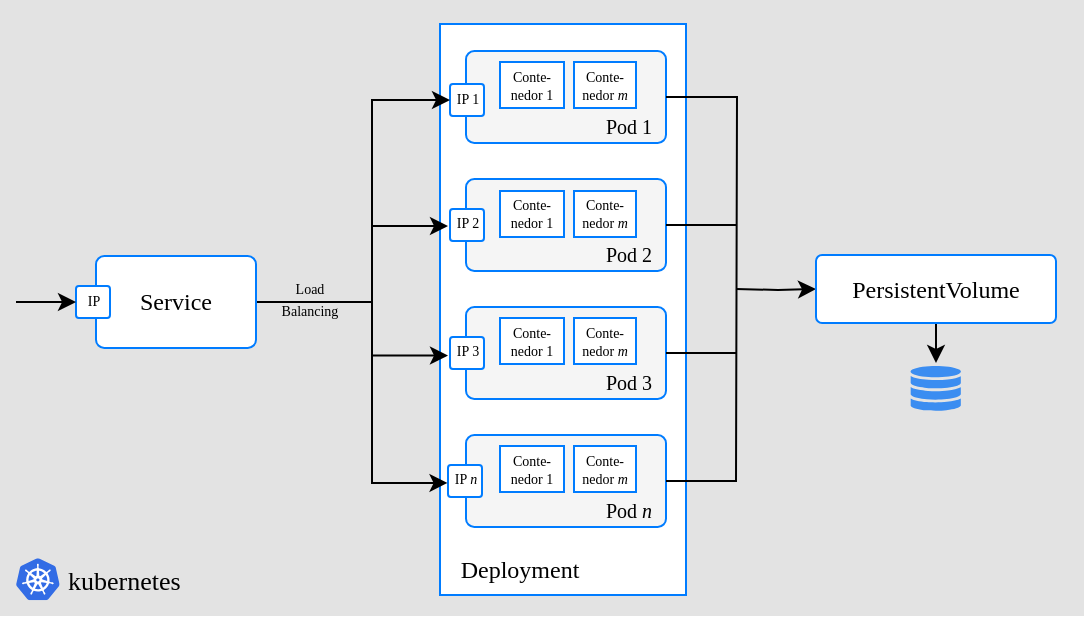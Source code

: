 <mxfile version="14.2.9" type="device"><diagram id="tfgTc-xrnJnLbwczR6jT" name="Page-1"><mxGraphModel dx="20" dy="473" grid="1" gridSize="10" guides="1" tooltips="1" connect="1" arrows="1" fold="1" page="1" pageScale="1" pageWidth="850" pageHeight="1100" math="0" shadow="0"><root><mxCell id="0"/><mxCell id="1" parent="0"/><mxCell id="_wtSXxUtvJk7RUPR72-0-60" value="" style="rounded=0;whiteSpace=wrap;html=1;strokeColor=none;fillColor=#E3E3E3;" vertex="1" parent="1"><mxGeometry x="862" y="88" width="542" height="308" as="geometry"/></mxCell><mxCell id="_wtSXxUtvJk7RUPR72-0-10" value="" style="rounded=0;whiteSpace=wrap;html=1;strokeColor=#007CFF;fillColor=#FFFFFF;" vertex="1" parent="1"><mxGeometry x="1082" y="100" width="123" height="285.5" as="geometry"/></mxCell><mxCell id="Oj5XuTbUw9AujD4aOA_R-36" value="" style="rounded=1;whiteSpace=wrap;html=1;arcSize=9;strokeColor=#007cffff;fontFamily=Ubuntu;fontSource=https%3A%2F%2Ffonts.googleapis.com%2Fcss%3Ffamily%3DUbuntu;fillColor=#F5F5F5;" parent="1" vertex="1"><mxGeometry x="1095" y="113.5" width="100" height="46" as="geometry"/></mxCell><mxCell id="_wtSXxUtvJk7RUPR72-0-7" value="" style="rounded=1;whiteSpace=wrap;html=1;arcSize=9;strokeColor=#007cffff;fontFamily=Ubuntu;fontSource=https%3A%2F%2Ffonts.googleapis.com%2Fcss%3Ffamily%3DUbuntu;fillColor=#F5F5F5;" vertex="1" parent="1"><mxGeometry x="1095" y="177.5" width="100" height="46" as="geometry"/></mxCell><mxCell id="_wtSXxUtvJk7RUPR72-0-8" value="" style="rounded=1;whiteSpace=wrap;html=1;arcSize=9;strokeColor=#007cffff;fontFamily=Ubuntu;fontSource=https%3A%2F%2Ffonts.googleapis.com%2Fcss%3Ffamily%3DUbuntu;fillColor=#F5F5F5;" vertex="1" parent="1"><mxGeometry x="1095" y="241.5" width="100" height="46" as="geometry"/></mxCell><mxCell id="_wtSXxUtvJk7RUPR72-0-9" value="" style="rounded=1;whiteSpace=wrap;html=1;arcSize=9;strokeColor=#007cffff;fontFamily=Ubuntu;fontSource=https%3A%2F%2Ffonts.googleapis.com%2Fcss%3Ffamily%3DUbuntu;fillColor=#F5F5F5;" vertex="1" parent="1"><mxGeometry x="1095" y="305.5" width="100" height="46" as="geometry"/></mxCell><mxCell id="_wtSXxUtvJk7RUPR72-0-54" style="edgeStyle=orthogonalEdgeStyle;rounded=0;orthogonalLoop=1;jettySize=auto;html=1;fontFamily=Ubuntu;fontSource=https%3A%2F%2Ffonts.googleapis.com%2Fcss%3Ffamily%3DUbuntu;fontSize=7;endArrow=none;endFill=0;" edge="1" parent="1" source="Oj5XuTbUw9AujD4aOA_R-36"><mxGeometry relative="1" as="geometry"><mxPoint x="1230" y="329" as="targetPoint"/></mxGeometry></mxCell><mxCell id="_wtSXxUtvJk7RUPR72-0-55" style="edgeStyle=orthogonalEdgeStyle;rounded=0;orthogonalLoop=1;jettySize=auto;html=1;endArrow=none;endFill=0;fontFamily=Ubuntu;fontSource=https%3A%2F%2Ffonts.googleapis.com%2Fcss%3Ffamily%3DUbuntu;fontSize=7;" edge="1" parent="1" source="_wtSXxUtvJk7RUPR72-0-7"><mxGeometry relative="1" as="geometry"><mxPoint x="1230" y="200.5" as="targetPoint"/></mxGeometry></mxCell><mxCell id="_wtSXxUtvJk7RUPR72-0-56" style="edgeStyle=orthogonalEdgeStyle;rounded=0;orthogonalLoop=1;jettySize=auto;html=1;endArrow=none;endFill=0;fontFamily=Ubuntu;fontSource=https%3A%2F%2Ffonts.googleapis.com%2Fcss%3Ffamily%3DUbuntu;fontSize=7;" edge="1" parent="1" source="_wtSXxUtvJk7RUPR72-0-8"><mxGeometry relative="1" as="geometry"><mxPoint x="1230" y="264.5" as="targetPoint"/></mxGeometry></mxCell><mxCell id="_wtSXxUtvJk7RUPR72-0-12" value="Deployment" style="text;html=1;strokeColor=none;fillColor=none;align=center;verticalAlign=middle;whiteSpace=wrap;rounded=0;fontFamily=Ubuntu;fontSource=https%3A%2F%2Ffonts.googleapis.com%2Fcss%3Ffamily%3DUbuntu;" vertex="1" parent="1"><mxGeometry x="1082" y="363" width="80" height="20" as="geometry"/></mxCell><mxCell id="_wtSXxUtvJk7RUPR72-0-18" value="" style="group" vertex="1" connectable="0" parent="1"><mxGeometry x="1087" y="130" width="18" height="16" as="geometry"/></mxCell><mxCell id="_wtSXxUtvJk7RUPR72-0-15" value="" style="rounded=1;whiteSpace=wrap;html=1;arcSize=9;strokeColor=#007cffff;fillColor=#FFFFFF;fontFamily=Ubuntu;fontSource=https%3A%2F%2Ffonts.googleapis.com%2Fcss%3Ffamily%3DUbuntu;direction=south;rotation=0;" vertex="1" parent="_wtSXxUtvJk7RUPR72-0-18"><mxGeometry width="17" height="16" as="geometry"/></mxCell><mxCell id="_wtSXxUtvJk7RUPR72-0-16" value="&lt;font style=&quot;font-size: 7px;&quot;&gt;IP 1&lt;/font&gt;" style="text;html=1;strokeColor=none;fillColor=none;align=center;verticalAlign=middle;whiteSpace=wrap;rounded=0;fontFamily=Ubuntu;fontSource=https%3A%2F%2Ffonts.googleapis.com%2Fcss%3Ffamily%3DUbuntu;fontSize=7;" vertex="1" parent="_wtSXxUtvJk7RUPR72-0-18"><mxGeometry y="1" width="18" height="14" as="geometry"/></mxCell><mxCell id="_wtSXxUtvJk7RUPR72-0-22" value="" style="group" vertex="1" connectable="0" parent="1"><mxGeometry x="1087" y="256.5" width="18" height="16" as="geometry"/></mxCell><mxCell id="_wtSXxUtvJk7RUPR72-0-23" value="" style="rounded=1;whiteSpace=wrap;html=1;arcSize=9;strokeColor=#007cffff;fillColor=#FFFFFF;fontFamily=Ubuntu;fontSource=https%3A%2F%2Ffonts.googleapis.com%2Fcss%3Ffamily%3DUbuntu;direction=south;rotation=0;" vertex="1" parent="_wtSXxUtvJk7RUPR72-0-22"><mxGeometry width="17" height="16" as="geometry"/></mxCell><mxCell id="_wtSXxUtvJk7RUPR72-0-24" value="&lt;font style=&quot;font-size: 7px&quot;&gt;IP 3&lt;br&gt;&lt;/font&gt;" style="text;html=1;strokeColor=none;fillColor=none;align=center;verticalAlign=middle;whiteSpace=wrap;rounded=0;fontFamily=Ubuntu;fontSource=https%3A%2F%2Ffonts.googleapis.com%2Fcss%3Ffamily%3DUbuntu;fontSize=7;" vertex="1" parent="_wtSXxUtvJk7RUPR72-0-22"><mxGeometry width="18" height="14" as="geometry"/></mxCell><mxCell id="_wtSXxUtvJk7RUPR72-0-28" value="" style="group" vertex="1" connectable="0" parent="1"><mxGeometry x="1087" y="192.5" width="18" height="16" as="geometry"/></mxCell><mxCell id="_wtSXxUtvJk7RUPR72-0-20" value="" style="rounded=1;whiteSpace=wrap;html=1;arcSize=9;strokeColor=#007cffff;fillColor=#FFFFFF;fontFamily=Ubuntu;fontSource=https%3A%2F%2Ffonts.googleapis.com%2Fcss%3Ffamily%3DUbuntu;direction=south;rotation=0;" vertex="1" parent="_wtSXxUtvJk7RUPR72-0-28"><mxGeometry width="17" height="16" as="geometry"/></mxCell><mxCell id="_wtSXxUtvJk7RUPR72-0-21" value="&lt;font style=&quot;font-size: 7px&quot;&gt;IP 2&lt;br&gt;&lt;/font&gt;" style="text;html=1;strokeColor=none;fillColor=none;align=center;verticalAlign=middle;whiteSpace=wrap;rounded=0;fontFamily=Ubuntu;fontSource=https%3A%2F%2Ffonts.googleapis.com%2Fcss%3Ffamily%3DUbuntu;fontSize=7;" vertex="1" parent="_wtSXxUtvJk7RUPR72-0-28"><mxGeometry width="18" height="14" as="geometry"/></mxCell><mxCell id="_wtSXxUtvJk7RUPR72-0-29" value="" style="group" vertex="1" connectable="0" parent="1"><mxGeometry x="1086" y="320.5" width="18" height="16" as="geometry"/></mxCell><mxCell id="_wtSXxUtvJk7RUPR72-0-26" value="" style="rounded=1;whiteSpace=wrap;html=1;arcSize=9;strokeColor=#007cffff;fillColor=#FFFFFF;fontFamily=Ubuntu;fontSource=https%3A%2F%2Ffonts.googleapis.com%2Fcss%3Ffamily%3DUbuntu;direction=south;rotation=0;" vertex="1" parent="_wtSXxUtvJk7RUPR72-0-29"><mxGeometry width="17" height="16" as="geometry"/></mxCell><mxCell id="_wtSXxUtvJk7RUPR72-0-27" value="&lt;font style=&quot;font-size: 7px&quot;&gt;IP &lt;i&gt;n&lt;br&gt;&lt;/i&gt;&lt;/font&gt;" style="text;html=1;strokeColor=none;fillColor=none;align=center;verticalAlign=middle;whiteSpace=wrap;rounded=0;fontFamily=Ubuntu;fontSource=https%3A%2F%2Ffonts.googleapis.com%2Fcss%3Ffamily%3DUbuntu;fontSize=7;" vertex="1" parent="_wtSXxUtvJk7RUPR72-0-29"><mxGeometry width="18" height="14" as="geometry"/></mxCell><mxCell id="_wtSXxUtvJk7RUPR72-0-35" style="edgeStyle=orthogonalEdgeStyle;rounded=0;orthogonalLoop=1;jettySize=auto;html=1;entryX=0;entryY=0.5;entryDx=0;entryDy=0;fontFamily=Ubuntu;fontSource=https%3A%2F%2Ffonts.googleapis.com%2Fcss%3Ffamily%3DUbuntu;fontSize=7;" edge="1" parent="1" target="_wtSXxUtvJk7RUPR72-0-16"><mxGeometry relative="1" as="geometry"><mxPoint x="1048" y="243" as="sourcePoint"/><Array as="points"><mxPoint x="1048" y="243"/><mxPoint x="1048" y="138"/></Array></mxGeometry></mxCell><mxCell id="_wtSXxUtvJk7RUPR72-0-38" style="edgeStyle=orthogonalEdgeStyle;rounded=0;orthogonalLoop=1;jettySize=auto;html=1;entryX=-0.013;entryY=0.641;entryDx=0;entryDy=0;fontFamily=Ubuntu;fontSource=https%3A%2F%2Ffonts.googleapis.com%2Fcss%3Ffamily%3DUbuntu;fontSize=7;entryPerimeter=0;" edge="1" parent="1" source="_wtSXxUtvJk7RUPR72-0-31" target="_wtSXxUtvJk7RUPR72-0-27"><mxGeometry relative="1" as="geometry"><Array as="points"><mxPoint x="1048" y="239"/><mxPoint x="1048" y="330"/></Array></mxGeometry></mxCell><mxCell id="_wtSXxUtvJk7RUPR72-0-31" value="Service" style="rounded=1;whiteSpace=wrap;html=1;arcSize=9;strokeColor=#007cffff;fillColor=#FFFFFF;fontFamily=Ubuntu;fontSource=https%3A%2F%2Ffonts.googleapis.com%2Fcss%3Ffamily%3DUbuntu;" vertex="1" parent="1"><mxGeometry x="910" y="216" width="80" height="46" as="geometry"/></mxCell><mxCell id="_wtSXxUtvJk7RUPR72-0-32" value="" style="group" vertex="1" connectable="0" parent="1"><mxGeometry x="900" y="231" width="18" height="16" as="geometry"/></mxCell><mxCell id="_wtSXxUtvJk7RUPR72-0-33" value="" style="rounded=1;whiteSpace=wrap;html=1;arcSize=9;strokeColor=#007cffff;fillColor=#FFFFFF;fontFamily=Ubuntu;fontSource=https%3A%2F%2Ffonts.googleapis.com%2Fcss%3Ffamily%3DUbuntu;direction=south;rotation=0;" vertex="1" parent="_wtSXxUtvJk7RUPR72-0-32"><mxGeometry width="17" height="16" as="geometry"/></mxCell><mxCell id="_wtSXxUtvJk7RUPR72-0-34" value="&lt;font style=&quot;font-size: 7px&quot;&gt;IP&lt;br&gt;&lt;/font&gt;" style="text;html=1;strokeColor=none;fillColor=none;align=center;verticalAlign=middle;whiteSpace=wrap;rounded=0;fontFamily=Ubuntu;fontSource=https%3A%2F%2Ffonts.googleapis.com%2Fcss%3Ffamily%3DUbuntu;fontSize=7;" vertex="1" parent="_wtSXxUtvJk7RUPR72-0-32"><mxGeometry y="1" width="18" height="14" as="geometry"/></mxCell><mxCell id="_wtSXxUtvJk7RUPR72-0-40" value="" style="endArrow=classic;html=1;fontFamily=Ubuntu;fontSource=https%3A%2F%2Ffonts.googleapis.com%2Fcss%3Ffamily%3DUbuntu;fontSize=7;" edge="1" parent="1"><mxGeometry width="50" height="50" relative="1" as="geometry"><mxPoint x="1048" y="201" as="sourcePoint"/><mxPoint x="1086" y="201" as="targetPoint"/></mxGeometry></mxCell><mxCell id="_wtSXxUtvJk7RUPR72-0-41" value="" style="endArrow=classic;html=1;fontFamily=Ubuntu;fontSource=https%3A%2F%2Ffonts.googleapis.com%2Fcss%3Ffamily%3DUbuntu;fontSize=7;" edge="1" parent="1"><mxGeometry width="50" height="50" relative="1" as="geometry"><mxPoint x="1048" y="265.75" as="sourcePoint"/><mxPoint x="1086" y="265.75" as="targetPoint"/></mxGeometry></mxCell><mxCell id="_wtSXxUtvJk7RUPR72-0-42" value="&lt;div&gt;Load&lt;/div&gt;&lt;div style=&quot;font-size: 2px&quot;&gt;&lt;br&gt;&lt;/div&gt;&lt;div&gt;Balancing&lt;br&gt;&lt;/div&gt;" style="text;html=1;strokeColor=none;fillColor=none;align=center;verticalAlign=middle;whiteSpace=wrap;rounded=0;fontFamily=Ubuntu;fontSource=https%3A%2F%2Ffonts.googleapis.com%2Fcss%3Ffamily%3DUbuntu;fontSize=7;" vertex="1" parent="1"><mxGeometry x="997" y="228" width="40" height="20" as="geometry"/></mxCell><mxCell id="_wtSXxUtvJk7RUPR72-0-43" value="" style="endArrow=classic;html=1;fontFamily=Ubuntu;fontSource=https%3A%2F%2Ffonts.googleapis.com%2Fcss%3Ffamily%3DUbuntu;fontSize=7;" edge="1" parent="1"><mxGeometry width="50" height="50" relative="1" as="geometry"><mxPoint x="870" y="239" as="sourcePoint"/><mxPoint x="900" y="239" as="targetPoint"/></mxGeometry></mxCell><mxCell id="_wtSXxUtvJk7RUPR72-0-51" style="edgeStyle=orthogonalEdgeStyle;curved=1;rounded=0;orthogonalLoop=1;jettySize=auto;html=1;entryX=0.477;entryY=-0.093;entryDx=0;entryDy=0;entryPerimeter=0;fontFamily=Ubuntu;fontSource=https%3A%2F%2Ffonts.googleapis.com%2Fcss%3Ffamily%3DUbuntu;fontSize=7;" edge="1" parent="1" source="_wtSXxUtvJk7RUPR72-0-44" target="_wtSXxUtvJk7RUPR72-0-49"><mxGeometry relative="1" as="geometry"/></mxCell><mxCell id="_wtSXxUtvJk7RUPR72-0-59" style="edgeStyle=orthogonalEdgeStyle;rounded=0;orthogonalLoop=1;jettySize=auto;html=1;endArrow=classic;endFill=1;fontFamily=Ubuntu;fontSource=https%3A%2F%2Ffonts.googleapis.com%2Fcss%3Ffamily%3DUbuntu;fontSize=7;" edge="1" parent="1" target="_wtSXxUtvJk7RUPR72-0-44"><mxGeometry relative="1" as="geometry"><mxPoint x="1230" y="232.5" as="sourcePoint"/></mxGeometry></mxCell><mxCell id="_wtSXxUtvJk7RUPR72-0-44" value="PersistentVolume" style="rounded=1;whiteSpace=wrap;html=1;arcSize=9;strokeColor=#007cffff;fillColor=#FFFFFF;fontFamily=Ubuntu;fontSource=https%3A%2F%2Ffonts.googleapis.com%2Fcss%3Ffamily%3DUbuntu;" vertex="1" parent="1"><mxGeometry x="1270" y="215.5" width="120" height="34" as="geometry"/></mxCell><mxCell id="_wtSXxUtvJk7RUPR72-0-49" value="" style="html=1;strokeColor=none;shadow=0;align=center;verticalAlign=top;fillColor=#3B8DF1;shape=mxgraph.gcp2.cloud_monitoring;fontFamily=Ubuntu;fontSource=https%3A%2F%2Ffonts.googleapis.com%2Fcss%3Ffamily%3DUbuntu;fontSize=16;" vertex="1" parent="1"><mxGeometry x="1317" y="271" width="26" height="22.5" as="geometry"/></mxCell><mxCell id="_wtSXxUtvJk7RUPR72-0-58" style="edgeStyle=orthogonalEdgeStyle;rounded=0;orthogonalLoop=1;jettySize=auto;html=1;endArrow=none;endFill=0;fontFamily=Ubuntu;fontSource=https%3A%2F%2Ffonts.googleapis.com%2Fcss%3Ffamily%3DUbuntu;fontSize=7;" edge="1" parent="1" source="_wtSXxUtvJk7RUPR72-0-9"><mxGeometry relative="1" as="geometry"><mxPoint x="1230" y="328.5" as="targetPoint"/></mxGeometry></mxCell><mxCell id="_wtSXxUtvJk7RUPR72-0-62" value="" style="group" vertex="1" connectable="0" parent="1"><mxGeometry x="870" y="365.995" width="98.663" height="23.189" as="geometry"/></mxCell><mxCell id="_wtSXxUtvJk7RUPR72-0-63" value="kubernetes" style="text;html=1;strokeColor=none;fillColor=none;align=left;verticalAlign=middle;whiteSpace=wrap;rounded=0;fontFamily=Ubuntu;fontSource=https%3A%2F%2Ffonts.googleapis.com%2Fcss%3Ffamily%3DUbuntu;fontSize=13;" vertex="1" parent="_wtSXxUtvJk7RUPR72-0-62"><mxGeometry x="23.997" width="74.667" height="23.189" as="geometry"/></mxCell><mxCell id="_wtSXxUtvJk7RUPR72-0-64" value="" style="aspect=fixed;html=1;points=[];align=center;image;fontSize=12;image=img/lib/mscae/Kubernetes.svg;shadow=0;strokeColor=#CCDDFF;fillColor=#ffffff;" vertex="1" parent="_wtSXxUtvJk7RUPR72-0-62"><mxGeometry y="1.095" width="21.88" height="21" as="geometry"/></mxCell><mxCell id="_wtSXxUtvJk7RUPR72-0-65" value="&lt;font style=&quot;font-size: 10px&quot;&gt;Pod &lt;i&gt;n&lt;/i&gt;&lt;/font&gt;" style="text;html=1;strokeColor=none;fillColor=none;align=right;verticalAlign=middle;whiteSpace=wrap;rounded=0;fontFamily=Ubuntu;fontSource=https%3A%2F%2Ffonts.googleapis.com%2Fcss%3Ffamily%3DUbuntu;" vertex="1" parent="1"><mxGeometry x="1140" y="332.5" width="50" height="20" as="geometry"/></mxCell><mxCell id="_wtSXxUtvJk7RUPR72-0-72" value="&lt;font style=&quot;font-size: 10px&quot;&gt;Pod&amp;nbsp;3&lt;/font&gt;" style="text;html=1;strokeColor=none;fillColor=none;align=right;verticalAlign=middle;whiteSpace=wrap;rounded=0;fontFamily=Ubuntu;fontSource=https%3A%2F%2Ffonts.googleapis.com%2Fcss%3Ffamily%3DUbuntu;" vertex="1" parent="1"><mxGeometry x="1140" y="268.5" width="50" height="20" as="geometry"/></mxCell><mxCell id="_wtSXxUtvJk7RUPR72-0-74" value="&lt;font style=&quot;font-size: 10px&quot;&gt;Pod 2&lt;br&gt;&lt;/font&gt;" style="text;html=1;strokeColor=none;fillColor=none;align=right;verticalAlign=middle;whiteSpace=wrap;rounded=0;fontFamily=Ubuntu;fontSource=https%3A%2F%2Ffonts.googleapis.com%2Fcss%3Ffamily%3DUbuntu;" vertex="1" parent="1"><mxGeometry x="1140" y="204.5" width="50" height="20" as="geometry"/></mxCell><mxCell id="_wtSXxUtvJk7RUPR72-0-75" value="&lt;font style=&quot;font-size: 10px&quot;&gt;Pod 1&lt;br&gt;&lt;/font&gt;" style="text;html=1;strokeColor=none;fillColor=none;align=right;verticalAlign=middle;whiteSpace=wrap;rounded=0;fontFamily=Ubuntu;fontSource=https%3A%2F%2Ffonts.googleapis.com%2Fcss%3Ffamily%3DUbuntu;" vertex="1" parent="1"><mxGeometry x="1140" y="140.5" width="50" height="20" as="geometry"/></mxCell><mxCell id="_wtSXxUtvJk7RUPR72-0-71" value="&lt;div align=&quot;center&quot;&gt;Conte-&lt;/div&gt;&lt;div align=&quot;center&quot;&gt;nedor 1&lt;/div&gt;" style="rounded=0;whiteSpace=wrap;html=1;strokeColor=#007CFF;fillColor=#FFFFFF;fontFamily=Ubuntu;fontSource=https%3A%2F%2Ffonts.googleapis.com%2Fcss%3Ffamily%3DUbuntu;fontSize=7;align=center;" vertex="1" parent="1"><mxGeometry x="1112" y="119" width="32" height="23" as="geometry"/></mxCell><mxCell id="_wtSXxUtvJk7RUPR72-0-76" value="&lt;div align=&quot;center&quot;&gt;Conte-&lt;/div&gt;&lt;div align=&quot;center&quot;&gt;nedor &lt;i&gt;m&lt;/i&gt;&lt;/div&gt;" style="rounded=0;whiteSpace=wrap;html=1;strokeColor=#007CFF;fillColor=#FFFFFF;fontFamily=Ubuntu;fontSource=https%3A%2F%2Ffonts.googleapis.com%2Fcss%3Ffamily%3DUbuntu;fontSize=7;align=center;" vertex="1" parent="1"><mxGeometry x="1149" y="119" width="31" height="23" as="geometry"/></mxCell><mxCell id="_wtSXxUtvJk7RUPR72-0-81" value="&lt;div align=&quot;center&quot;&gt;Conte-&lt;/div&gt;&lt;div align=&quot;center&quot;&gt;nedor 1&lt;/div&gt;" style="rounded=0;whiteSpace=wrap;html=1;strokeColor=#007CFF;fillColor=#FFFFFF;fontFamily=Ubuntu;fontSource=https%3A%2F%2Ffonts.googleapis.com%2Fcss%3Ffamily%3DUbuntu;fontSize=7;align=center;" vertex="1" parent="1"><mxGeometry x="1112" y="183.5" width="32" height="23" as="geometry"/></mxCell><mxCell id="_wtSXxUtvJk7RUPR72-0-82" value="&lt;div align=&quot;center&quot;&gt;Conte-&lt;/div&gt;&lt;div align=&quot;center&quot;&gt;nedor &lt;i&gt;m&lt;/i&gt;&lt;/div&gt;" style="rounded=0;whiteSpace=wrap;html=1;strokeColor=#007CFF;fillColor=#FFFFFF;fontFamily=Ubuntu;fontSource=https%3A%2F%2Ffonts.googleapis.com%2Fcss%3Ffamily%3DUbuntu;fontSize=7;align=center;" vertex="1" parent="1"><mxGeometry x="1149" y="183.5" width="31" height="23" as="geometry"/></mxCell><mxCell id="_wtSXxUtvJk7RUPR72-0-84" value="&lt;div align=&quot;center&quot;&gt;Conte-&lt;/div&gt;&lt;div align=&quot;center&quot;&gt;nedor 1&lt;/div&gt;" style="rounded=0;whiteSpace=wrap;html=1;strokeColor=#007CFF;fillColor=#FFFFFF;fontFamily=Ubuntu;fontSource=https%3A%2F%2Ffonts.googleapis.com%2Fcss%3Ffamily%3DUbuntu;fontSize=7;align=center;" vertex="1" parent="1"><mxGeometry x="1112" y="247" width="32" height="23" as="geometry"/></mxCell><mxCell id="_wtSXxUtvJk7RUPR72-0-85" value="&lt;div align=&quot;center&quot;&gt;Conte-&lt;/div&gt;&lt;div align=&quot;center&quot;&gt;nedor &lt;i&gt;m&lt;/i&gt;&lt;/div&gt;" style="rounded=0;whiteSpace=wrap;html=1;strokeColor=#007CFF;fillColor=#FFFFFF;fontFamily=Ubuntu;fontSource=https%3A%2F%2Ffonts.googleapis.com%2Fcss%3Ffamily%3DUbuntu;fontSize=7;align=center;" vertex="1" parent="1"><mxGeometry x="1149" y="247" width="31" height="23" as="geometry"/></mxCell><mxCell id="_wtSXxUtvJk7RUPR72-0-87" value="&lt;div align=&quot;center&quot;&gt;Conte-&lt;/div&gt;&lt;div align=&quot;center&quot;&gt;nedor 1&lt;/div&gt;" style="rounded=0;whiteSpace=wrap;html=1;strokeColor=#007CFF;fillColor=#FFFFFF;fontFamily=Ubuntu;fontSource=https%3A%2F%2Ffonts.googleapis.com%2Fcss%3Ffamily%3DUbuntu;fontSize=7;align=center;" vertex="1" parent="1"><mxGeometry x="1112" y="311" width="32" height="23" as="geometry"/></mxCell><mxCell id="_wtSXxUtvJk7RUPR72-0-88" value="&lt;div align=&quot;center&quot;&gt;Conte-&lt;/div&gt;&lt;div align=&quot;center&quot;&gt;nedor &lt;i&gt;m&lt;/i&gt;&lt;/div&gt;" style="rounded=0;whiteSpace=wrap;html=1;strokeColor=#007CFF;fillColor=#FFFFFF;fontFamily=Ubuntu;fontSource=https%3A%2F%2Ffonts.googleapis.com%2Fcss%3Ffamily%3DUbuntu;fontSize=7;align=center;" vertex="1" parent="1"><mxGeometry x="1149" y="311" width="31" height="23" as="geometry"/></mxCell></root></mxGraphModel></diagram></mxfile>